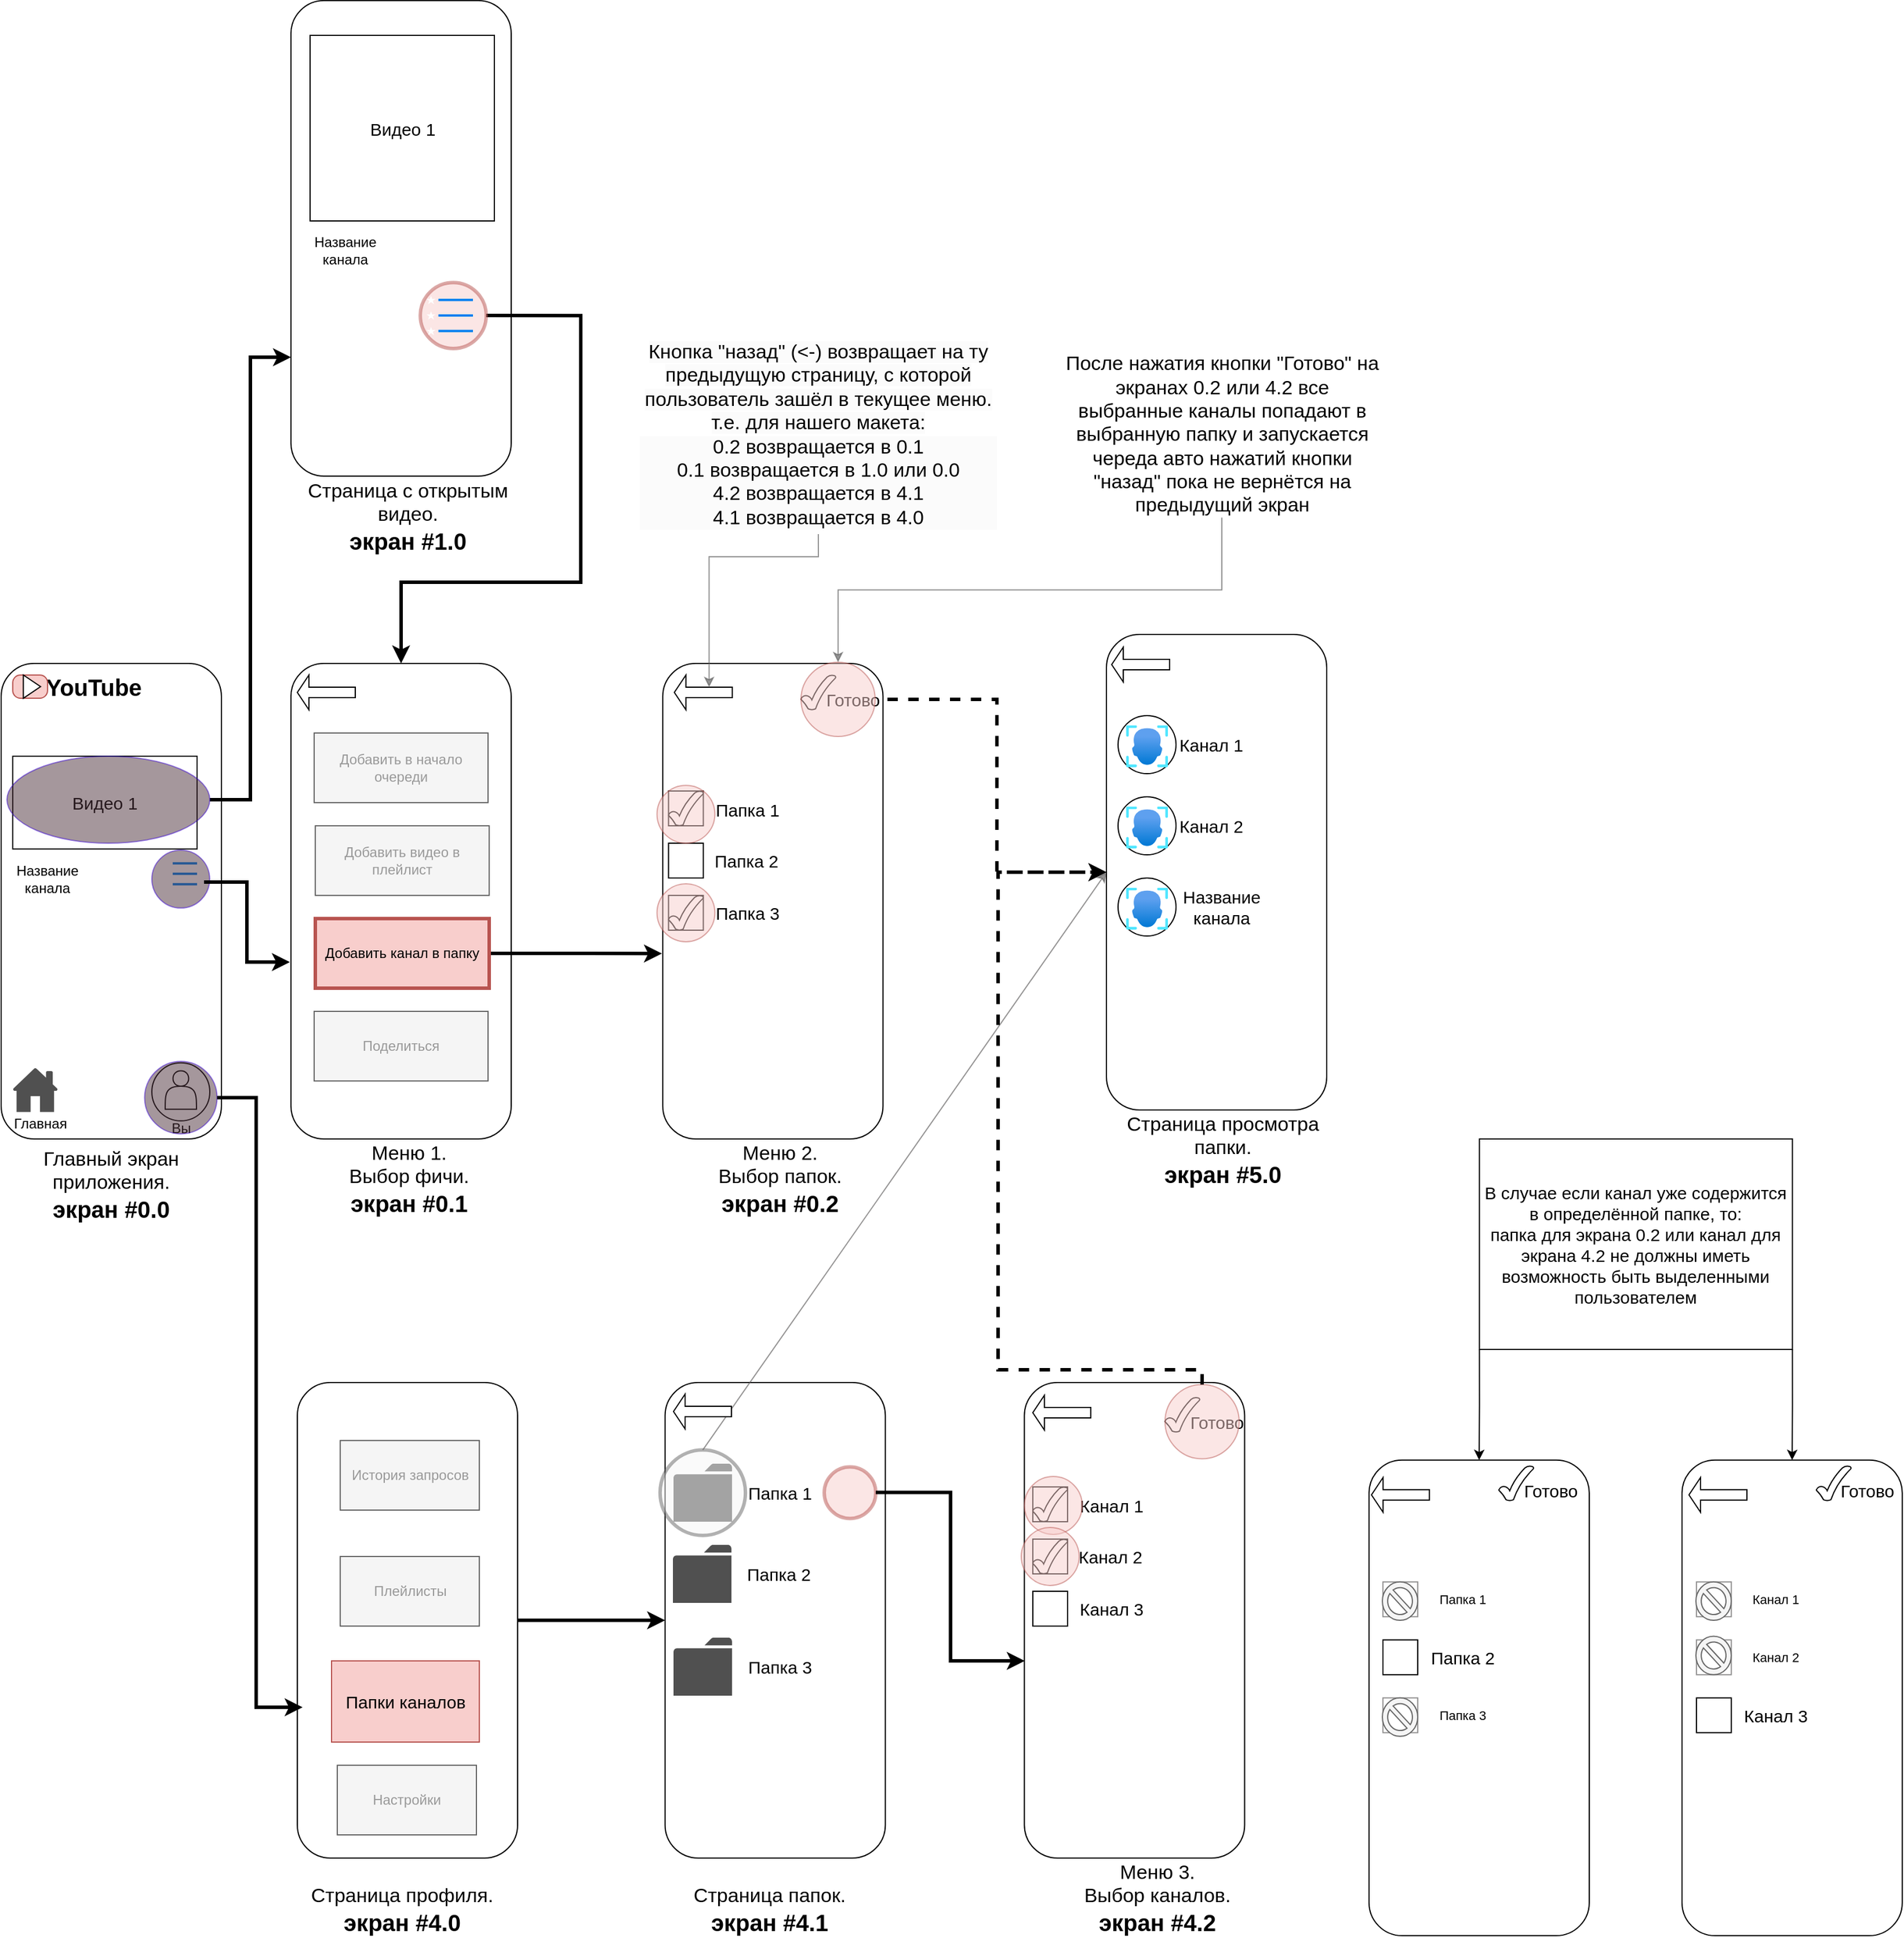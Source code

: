 <mxfile version="24.8.3">
  <diagram name="Страница — 1" id="tyL-LJRgACF1P0J_mqjf">
    <mxGraphModel dx="2183" dy="2355" grid="1" gridSize="10" guides="1" tooltips="1" connect="1" arrows="1" fold="1" page="1" pageScale="1" pageWidth="827" pageHeight="1169" math="0" shadow="0">
      <root>
        <mxCell id="0" />
        <mxCell id="1" parent="0" />
        <mxCell id="-C6muNnnNIedRkviX2KE-14" value="" style="rounded=1;whiteSpace=wrap;html=1;" parent="1" vertex="1">
          <mxGeometry y="430" width="190" height="410" as="geometry" />
        </mxCell>
        <mxCell id="-C6muNnnNIedRkviX2KE-15" value="" style="rounded=1;whiteSpace=wrap;html=1;" parent="1" vertex="1">
          <mxGeometry x="250" y="-141.5" width="190" height="410" as="geometry" />
        </mxCell>
        <mxCell id="-C6muNnnNIedRkviX2KE-48" style="edgeStyle=orthogonalEdgeStyle;rounded=0;orthogonalLoop=1;jettySize=auto;html=1;exitX=1;exitY=0.5;exitDx=0;exitDy=0;entryX=0;entryY=0.5;entryDx=0;entryDy=0;strokeWidth=3;strokeColor=#000000;" parent="1" source="-C6muNnnNIedRkviX2KE-18" target="-C6muNnnNIedRkviX2KE-46" edge="1">
          <mxGeometry relative="1" as="geometry" />
        </mxCell>
        <mxCell id="-C6muNnnNIedRkviX2KE-18" value="" style="rounded=1;whiteSpace=wrap;html=1;" parent="1" vertex="1">
          <mxGeometry x="255.5" y="1050" width="190" height="410" as="geometry" />
        </mxCell>
        <mxCell id="-C6muNnnNIedRkviX2KE-19" value="" style="rounded=1;whiteSpace=wrap;html=1;" parent="1" vertex="1">
          <mxGeometry x="250" y="430" width="190" height="410" as="geometry" />
        </mxCell>
        <mxCell id="-C6muNnnNIedRkviX2KE-25" value="Главный экран приложения.&lt;br&gt;&lt;font style=&quot;font-size: 20px;&quot;&gt;&lt;b&gt;экран #0.0&lt;/b&gt;&lt;/font&gt;" style="text;html=1;align=center;verticalAlign=middle;whiteSpace=wrap;rounded=0;fontSize=17;" parent="1" vertex="1">
          <mxGeometry x="15" y="840" width="160" height="80" as="geometry" />
        </mxCell>
        <mxCell id="-C6muNnnNIedRkviX2KE-27" value="Меню 1.&lt;br&gt;Выбор фичи.&lt;br&gt;&lt;font style=&quot;font-size: 20px;&quot;&gt;&lt;b&gt;экран #0.1&lt;/b&gt;&lt;/font&gt;" style="text;html=1;align=center;verticalAlign=middle;whiteSpace=wrap;rounded=0;fontFamily=Helvetica;fontSize=17;fontColor=default;" parent="1" vertex="1">
          <mxGeometry x="292.5" y="840" width="117.5" height="70" as="geometry" />
        </mxCell>
        <mxCell id="-C6muNnnNIedRkviX2KE-28" value="Страница с открытым видео.&lt;br&gt;&lt;font style=&quot;font-size: 20px;&quot;&gt;&lt;b&gt;экран #1.0&lt;/b&gt;&lt;/font&gt;" style="text;html=1;align=center;verticalAlign=middle;whiteSpace=wrap;rounded=0;fontFamily=Helvetica;fontSize=17;fontColor=default;" parent="1" vertex="1">
          <mxGeometry x="254.5" y="268.5" width="192" height="70" as="geometry" />
        </mxCell>
        <mxCell id="-C6muNnnNIedRkviX2KE-31" value="Страница профиля.&lt;br&gt;&lt;font style=&quot;font-size: 20px;&quot;&gt;&lt;b&gt;экран #4.0&lt;/b&gt;&lt;/font&gt;" style="text;html=1;align=center;verticalAlign=middle;whiteSpace=wrap;rounded=0;fontFamily=Helvetica;fontSize=17;fontColor=default;" parent="1" vertex="1">
          <mxGeometry x="250" y="1470" width="192" height="70" as="geometry" />
        </mxCell>
        <mxCell id="wee1dHJc4e0RbnXhPv3R-13" style="edgeStyle=orthogonalEdgeStyle;rounded=0;orthogonalLoop=1;jettySize=auto;html=1;exitX=1;exitY=0.5;exitDx=0;exitDy=0;dashed=1;strokeColor=default;strokeWidth=3;align=center;verticalAlign=middle;spacing=6;fontFamily=Helvetica;fontSize=14;fontColor=default;labelBackgroundColor=#ffffff;startArrow=none;startFill=0;startSize=6;endArrow=classic;endFill=1;endSize=6;entryX=0;entryY=0.5;entryDx=0;entryDy=0;" edge="1" parent="1" source="wee1dHJc4e0RbnXhPv3R-10" target="-C6muNnnNIedRkviX2KE-52">
          <mxGeometry relative="1" as="geometry">
            <mxPoint x="940" y="480" as="targetPoint" />
          </mxGeometry>
        </mxCell>
        <mxCell id="-C6muNnnNIedRkviX2KE-32" value="" style="rounded=1;whiteSpace=wrap;html=1;" parent="1" vertex="1">
          <mxGeometry x="570.73" y="430" width="190" height="410" as="geometry" />
        </mxCell>
        <mxCell id="-C6muNnnNIedRkviX2KE-33" value="Меню 2.&lt;br&gt;Выбор папок.&lt;br&gt;&lt;font style=&quot;font-size: 20px;&quot;&gt;&lt;b&gt;экран #0.2&lt;/b&gt;&lt;/font&gt;" style="text;html=1;align=center;verticalAlign=middle;whiteSpace=wrap;rounded=0;fontFamily=Helvetica;fontSize=17;fontColor=default;" parent="1" vertex="1">
          <mxGeometry x="613.23" y="840" width="117.5" height="70" as="geometry" />
        </mxCell>
        <mxCell id="-C6muNnnNIedRkviX2KE-46" value="" style="rounded=1;whiteSpace=wrap;html=1;" parent="1" vertex="1">
          <mxGeometry x="572.75" y="1050" width="190" height="410" as="geometry" />
        </mxCell>
        <mxCell id="-C6muNnnNIedRkviX2KE-47" value="Страница папок.&lt;br&gt;&lt;font style=&quot;font-size: 20px;&quot;&gt;&lt;b&gt;экран #4.1&lt;/b&gt;&lt;/font&gt;" style="text;html=1;align=center;verticalAlign=middle;whiteSpace=wrap;rounded=0;fontFamily=Helvetica;fontSize=17;fontColor=default;" parent="1" vertex="1">
          <mxGeometry x="567.25" y="1470" width="192" height="70" as="geometry" />
        </mxCell>
        <mxCell id="-C6muNnnNIedRkviX2KE-50" value="" style="rounded=1;whiteSpace=wrap;html=1;" parent="1" vertex="1">
          <mxGeometry x="882.7" y="1050" width="190" height="410" as="geometry" />
        </mxCell>
        <mxCell id="-C6muNnnNIedRkviX2KE-51" value="Меню 3.&lt;br&gt;Выбор каналов.&lt;br&gt;&lt;font style=&quot;font-size: 20px;&quot;&gt;&lt;b&gt;экран #4.2&lt;/b&gt;&lt;/font&gt;" style="text;html=1;align=center;verticalAlign=middle;whiteSpace=wrap;rounded=0;fontFamily=Helvetica;fontSize=17;fontColor=default;" parent="1" vertex="1">
          <mxGeometry x="925.2" y="1460" width="144.75" height="70" as="geometry" />
        </mxCell>
        <mxCell id="-C6muNnnNIedRkviX2KE-52" value="" style="rounded=1;whiteSpace=wrap;html=1;" parent="1" vertex="1">
          <mxGeometry x="953.5" y="405" width="190" height="410" as="geometry" />
        </mxCell>
        <mxCell id="-C6muNnnNIedRkviX2KE-53" value="Страница просмотра папки.&lt;br&gt;&lt;font style=&quot;font-size: 20px;&quot;&gt;&lt;b&gt;экран #5.0&lt;/b&gt;&lt;/font&gt;" style="text;html=1;align=center;verticalAlign=middle;whiteSpace=wrap;rounded=0;fontFamily=Helvetica;fontSize=17;fontColor=default;" parent="1" vertex="1">
          <mxGeometry x="958" y="815" width="192" height="70" as="geometry" />
        </mxCell>
        <mxCell id="-C6muNnnNIedRkviX2KE-63" value="" style="endArrow=classic;html=1;rounded=0;exitX=0.5;exitY=0;exitDx=0;exitDy=0;entryX=0;entryY=0.5;entryDx=0;entryDy=0;strokeColor=#676565;opacity=70;align=center;verticalAlign=middle;fontFamily=Helvetica;fontSize=11;fontColor=default;labelBackgroundColor=default;" parent="1" source="9P0sogdfffshUX55kIWg-8" target="-C6muNnnNIedRkviX2KE-52" edge="1">
          <mxGeometry width="50" height="50" relative="1" as="geometry">
            <mxPoint x="830" y="960" as="sourcePoint" />
            <mxPoint x="880" y="910" as="targetPoint" />
          </mxGeometry>
        </mxCell>
        <mxCell id="wee1dHJc4e0RbnXhPv3R-21" style="edgeStyle=orthogonalEdgeStyle;rounded=0;orthogonalLoop=1;jettySize=auto;html=1;exitX=0;exitY=1;exitDx=0;exitDy=0;entryX=0.5;entryY=0;entryDx=0;entryDy=0;" edge="1" parent="1" source="-C6muNnnNIedRkviX2KE-66" target="-C6muNnnNIedRkviX2KE-67">
          <mxGeometry relative="1" as="geometry" />
        </mxCell>
        <mxCell id="wee1dHJc4e0RbnXhPv3R-22" style="edgeStyle=orthogonalEdgeStyle;rounded=0;orthogonalLoop=1;jettySize=auto;html=1;exitX=1;exitY=1;exitDx=0;exitDy=0;entryX=0.5;entryY=0;entryDx=0;entryDy=0;" edge="1" parent="1" source="-C6muNnnNIedRkviX2KE-66" target="-C6muNnnNIedRkviX2KE-69">
          <mxGeometry relative="1" as="geometry" />
        </mxCell>
        <mxCell id="-C6muNnnNIedRkviX2KE-66" value="&lt;font style=&quot;font-size: 15px;&quot;&gt;В случае если канал уже содержится в определённой папке, то:&lt;br&gt;папка для экрана 0.2 или канал для экрана 4.2 не должны иметь возможность быть выделенными пользователем&lt;/font&gt;" style="rounded=0;whiteSpace=wrap;html=1;" parent="1" vertex="1">
          <mxGeometry x="1275.25" y="840" width="270" height="181.5" as="geometry" />
        </mxCell>
        <mxCell id="-C6muNnnNIedRkviX2KE-67" value="" style="rounded=1;whiteSpace=wrap;html=1;" parent="1" vertex="1">
          <mxGeometry x="1180" y="1116.9" width="190" height="410" as="geometry" />
        </mxCell>
        <mxCell id="-C6muNnnNIedRkviX2KE-69" value="" style="rounded=1;whiteSpace=wrap;html=1;" parent="1" vertex="1">
          <mxGeometry x="1450" y="1116.9" width="190" height="410" as="geometry" />
        </mxCell>
        <mxCell id="_7QspawQS4Bvhs6pEfHS-41" value="" style="group" parent="1" vertex="1" connectable="0">
          <mxGeometry x="10" y="440" width="110" height="20" as="geometry" />
        </mxCell>
        <mxCell id="_7QspawQS4Bvhs6pEfHS-35" value="&lt;font size=&quot;1&quot; style=&quot;&quot;&gt;&lt;b style=&quot;font-size: 20px;&quot;&gt;YouTube&lt;/b&gt;&lt;/font&gt;" style="text;html=1;align=center;verticalAlign=middle;whiteSpace=wrap;rounded=0;" parent="_7QspawQS4Bvhs6pEfHS-41" vertex="1">
          <mxGeometry x="30" width="80" height="20" as="geometry" />
        </mxCell>
        <mxCell id="_7QspawQS4Bvhs6pEfHS-36" value="" style="group" parent="_7QspawQS4Bvhs6pEfHS-41" vertex="1" connectable="0">
          <mxGeometry width="30" height="20" as="geometry" />
        </mxCell>
        <mxCell id="_7QspawQS4Bvhs6pEfHS-37" value="" style="rounded=1;whiteSpace=wrap;html=1;arcSize=33;fillColor=#f8cecc;strokeColor=#b85450;" parent="_7QspawQS4Bvhs6pEfHS-36" vertex="1">
          <mxGeometry width="30" height="20" as="geometry" />
        </mxCell>
        <mxCell id="_7QspawQS4Bvhs6pEfHS-38" value="" style="triangle;whiteSpace=wrap;html=1;" parent="_7QspawQS4Bvhs6pEfHS-36" vertex="1">
          <mxGeometry x="9.15" width="14.85" height="20" as="geometry" />
        </mxCell>
        <mxCell id="_7QspawQS4Bvhs6pEfHS-45" value="" style="group" parent="1" vertex="1" connectable="0">
          <mxGeometry x="10" y="778.81" width="42.5" height="58" as="geometry" />
        </mxCell>
        <mxCell id="_7QspawQS4Bvhs6pEfHS-43" value="" style="sketch=0;pointerEvents=1;shadow=0;dashed=0;html=1;strokeColor=none;fillColor=#505050;labelPosition=center;verticalLabelPosition=bottom;verticalAlign=top;outlineConnect=0;align=center;shape=mxgraph.office.concepts.home;" parent="_7QspawQS4Bvhs6pEfHS-45" vertex="1">
          <mxGeometry width="39" height="38" as="geometry" />
        </mxCell>
        <mxCell id="_7QspawQS4Bvhs6pEfHS-44" value="Главная" style="text;html=1;align=center;verticalAlign=middle;whiteSpace=wrap;rounded=0;" parent="_7QspawQS4Bvhs6pEfHS-45" vertex="1">
          <mxGeometry x="9" y="38" width="30" height="20" as="geometry" />
        </mxCell>
        <mxCell id="_7QspawQS4Bvhs6pEfHS-66" value="" style="group" parent="1" vertex="1" connectable="0">
          <mxGeometry x="130" y="774.39" width="60" height="61.22" as="geometry" />
        </mxCell>
        <mxCell id="_7QspawQS4Bvhs6pEfHS-63" value="" style="ellipse;whiteSpace=wrap;html=1;aspect=fixed;" parent="_7QspawQS4Bvhs6pEfHS-66" vertex="1">
          <mxGeometry width="50" height="50" as="geometry" />
        </mxCell>
        <mxCell id="_7QspawQS4Bvhs6pEfHS-64" value="" style="shape=actor;whiteSpace=wrap;html=1;" parent="_7QspawQS4Bvhs6pEfHS-66" vertex="1">
          <mxGeometry x="11.5" y="6.87" width="27" height="33.13" as="geometry" />
        </mxCell>
        <mxCell id="_7QspawQS4Bvhs6pEfHS-65" value="Вы" style="text;html=1;align=center;verticalAlign=middle;whiteSpace=wrap;rounded=0;" parent="_7QspawQS4Bvhs6pEfHS-66" vertex="1">
          <mxGeometry x="11.5" y="52.5" width="27" height="8.72" as="geometry" />
        </mxCell>
        <mxCell id="_7QspawQS4Bvhs6pEfHS-82" value="" style="ellipse;whiteSpace=wrap;html=1;aspect=fixed;fillColor=#4C303B;fontColor=#ffffff;strokeColor=#3700CC;opacity=50;" parent="_7QspawQS4Bvhs6pEfHS-66" vertex="1">
          <mxGeometry x="-6.25" y="-1.28" width="62.5" height="62.5" as="geometry" />
        </mxCell>
        <mxCell id="_7QspawQS4Bvhs6pEfHS-67" value="&lt;font style=&quot;font-size: 15px;&quot;&gt;Видео 1&lt;/font&gt;" style="rounded=0;whiteSpace=wrap;html=1;" parent="1" vertex="1">
          <mxGeometry x="10" y="510" width="159" height="80" as="geometry" />
        </mxCell>
        <mxCell id="_7QspawQS4Bvhs6pEfHS-68" value="" style="html=1;verticalLabelPosition=bottom;align=center;labelBackgroundColor=#ffffff;verticalAlign=top;strokeWidth=2;strokeColor=#0080F0;shadow=0;dashed=0;shape=mxgraph.ios7.icons.most_viewed;pointerEvents=1" parent="1" vertex="1">
          <mxGeometry x="140.8" y="600" width="28.2" height="22.8" as="geometry" />
        </mxCell>
        <mxCell id="_7QspawQS4Bvhs6pEfHS-69" value="" style="ellipse;whiteSpace=wrap;html=1;aspect=fixed;fillColor=#4C303B;fontColor=#ffffff;strokeColor=#3700CC;opacity=50;" parent="1" vertex="1">
          <mxGeometry x="130" y="591" width="49.9" height="49.9" as="geometry" />
        </mxCell>
        <mxCell id="wee1dHJc4e0RbnXhPv3R-4" style="edgeStyle=orthogonalEdgeStyle;rounded=0;orthogonalLoop=1;jettySize=auto;html=1;exitX=1;exitY=0.5;exitDx=0;exitDy=0;entryX=0;entryY=0.75;entryDx=0;entryDy=0;strokeColor=#000000;strokeWidth=3;align=center;verticalAlign=middle;fontFamily=Helvetica;fontSize=11;fontColor=default;labelBackgroundColor=default;endArrow=classic;" edge="1" parent="1" source="_7QspawQS4Bvhs6pEfHS-93" target="-C6muNnnNIedRkviX2KE-15">
          <mxGeometry relative="1" as="geometry" />
        </mxCell>
        <mxCell id="_7QspawQS4Bvhs6pEfHS-93" value="" style="ellipse;whiteSpace=wrap;html=1;opacity=50;strokeColor=#3700CC;align=center;verticalAlign=middle;fontFamily=Helvetica;fontSize=12;fontColor=#ffffff;fillColor=#4C303B;" parent="1" vertex="1">
          <mxGeometry x="5" y="510" width="175" height="75" as="geometry" />
        </mxCell>
        <mxCell id="_7QspawQS4Bvhs6pEfHS-98" value="" style="shape=singleArrow;direction=west;whiteSpace=wrap;html=1;" parent="1" vertex="1">
          <mxGeometry x="255.5" y="440" width="50" height="30" as="geometry" />
        </mxCell>
        <mxCell id="_7QspawQS4Bvhs6pEfHS-99" value="" style="shape=singleArrow;direction=west;whiteSpace=wrap;html=1;" parent="1" vertex="1">
          <mxGeometry x="580.73" y="440" width="50" height="30" as="geometry" />
        </mxCell>
        <mxCell id="_7QspawQS4Bvhs6pEfHS-100" value="" style="shape=singleArrow;direction=west;whiteSpace=wrap;html=1;" parent="1" vertex="1">
          <mxGeometry x="889.95" y="1061" width="50" height="30" as="geometry" />
        </mxCell>
        <mxCell id="_7QspawQS4Bvhs6pEfHS-101" value="" style="shape=singleArrow;direction=west;whiteSpace=wrap;html=1;" parent="1" vertex="1">
          <mxGeometry x="580" y="1060" width="50" height="30" as="geometry" />
        </mxCell>
        <mxCell id="_7QspawQS4Bvhs6pEfHS-102" value="Добавить в начало очереди" style="rounded=0;whiteSpace=wrap;html=1;fillColor=#f5f5f5;fontColor=#999999;strokeColor=#666666;" parent="1" vertex="1">
          <mxGeometry x="270" y="490" width="150" height="60" as="geometry" />
        </mxCell>
        <mxCell id="_7QspawQS4Bvhs6pEfHS-103" value="Добавить видео в плейлист" style="rounded=0;whiteSpace=wrap;html=1;fillColor=#f5f5f5;fontColor=#999999;strokeColor=#666666;align=center;verticalAlign=middle;fontFamily=Helvetica;fontSize=12;" parent="1" vertex="1">
          <mxGeometry x="271" y="570" width="150" height="60" as="geometry" />
        </mxCell>
        <mxCell id="wee1dHJc4e0RbnXhPv3R-5" style="edgeStyle=orthogonalEdgeStyle;rounded=0;orthogonalLoop=1;jettySize=auto;html=1;exitX=1;exitY=0.5;exitDx=0;exitDy=0;strokeColor=#000000;strokeWidth=3;align=center;verticalAlign=middle;fontFamily=Helvetica;fontSize=11;fontColor=default;labelBackgroundColor=default;endArrow=classic;" edge="1" parent="1" source="_7QspawQS4Bvhs6pEfHS-104">
          <mxGeometry relative="1" as="geometry">
            <mxPoint x="570" y="680.182" as="targetPoint" />
          </mxGeometry>
        </mxCell>
        <mxCell id="_7QspawQS4Bvhs6pEfHS-104" value="Добавить канал в папку" style="rounded=0;whiteSpace=wrap;html=1;strokeWidth=3;fillColor=#f8cecc;strokeColor=#b85450;" parent="1" vertex="1">
          <mxGeometry x="271" y="650" width="150" height="60" as="geometry" />
        </mxCell>
        <mxCell id="_7QspawQS4Bvhs6pEfHS-105" value="Поделиться" style="rounded=0;whiteSpace=wrap;html=1;fillColor=#f5f5f5;fontColor=#999999;strokeColor=#666666;align=center;verticalAlign=middle;fontFamily=Helvetica;fontSize=12;" parent="1" vertex="1">
          <mxGeometry x="270" y="730" width="150" height="60" as="geometry" />
        </mxCell>
        <mxCell id="_7QspawQS4Bvhs6pEfHS-110" value="" style="group" parent="1" vertex="1" connectable="0">
          <mxGeometry x="1004" y="1062.75" width="74.5" height="60" as="geometry" />
        </mxCell>
        <mxCell id="_7QspawQS4Bvhs6pEfHS-111" value="&lt;font style=&quot;font-size: 15px;&quot;&gt;Готово&lt;/font&gt;" style="text;html=1;align=center;verticalAlign=middle;whiteSpace=wrap;rounded=0;" parent="_7QspawQS4Bvhs6pEfHS-110" vertex="1">
          <mxGeometry x="14.5" y="6" width="60" height="30" as="geometry" />
        </mxCell>
        <mxCell id="_7QspawQS4Bvhs6pEfHS-112" value="" style="verticalLabelPosition=bottom;verticalAlign=top;html=1;shape=mxgraph.basic.tick" parent="_7QspawQS4Bvhs6pEfHS-110" vertex="1">
          <mxGeometry width="30" height="30" as="geometry" />
        </mxCell>
        <mxCell id="wee1dHJc4e0RbnXhPv3R-8" value="" style="ellipse;whiteSpace=wrap;html=1;aspect=fixed;fillColor=#f8cecc;strokeColor=#b85450;opacity=50;" vertex="1" parent="_7QspawQS4Bvhs6pEfHS-110">
          <mxGeometry y="-10.97" width="63.95" height="63.95" as="geometry" />
        </mxCell>
        <mxCell id="_7QspawQS4Bvhs6pEfHS-117" value="" style="whiteSpace=wrap;html=1;aspect=fixed;" parent="1" vertex="1">
          <mxGeometry x="575.73" y="540" width="30" height="30" as="geometry" />
        </mxCell>
        <mxCell id="_7QspawQS4Bvhs6pEfHS-115" value="" style="verticalLabelPosition=bottom;verticalAlign=top;html=1;shape=mxgraph.basic.tick" parent="1" vertex="1">
          <mxGeometry x="575.73" y="540" width="30" height="30" as="geometry" />
        </mxCell>
        <mxCell id="_7QspawQS4Bvhs6pEfHS-118" value="" style="whiteSpace=wrap;html=1;aspect=fixed;" parent="1" vertex="1">
          <mxGeometry x="575.73" y="630" width="30" height="30" as="geometry" />
        </mxCell>
        <mxCell id="_7QspawQS4Bvhs6pEfHS-119" value="" style="verticalLabelPosition=bottom;verticalAlign=top;html=1;shape=mxgraph.basic.tick" parent="1" vertex="1">
          <mxGeometry x="575.73" y="630" width="30" height="30" as="geometry" />
        </mxCell>
        <mxCell id="_7QspawQS4Bvhs6pEfHS-120" value="" style="whiteSpace=wrap;html=1;aspect=fixed;" parent="1" vertex="1">
          <mxGeometry x="575.73" y="585" width="30" height="30" as="geometry" />
        </mxCell>
        <mxCell id="_7QspawQS4Bvhs6pEfHS-121" value="Папка 1" style="text;html=1;align=center;verticalAlign=middle;whiteSpace=wrap;rounded=0;fontSize=15;" parent="1" vertex="1">
          <mxGeometry x="614.23" y="541" width="60" height="30" as="geometry" />
        </mxCell>
        <mxCell id="_7QspawQS4Bvhs6pEfHS-122" value="Папка 2" style="text;html=1;align=center;verticalAlign=middle;whiteSpace=wrap;rounded=0;fontSize=15;" parent="1" vertex="1">
          <mxGeometry x="613.23" y="585" width="60" height="30" as="geometry" />
        </mxCell>
        <mxCell id="_7QspawQS4Bvhs6pEfHS-123" value="Папка 3" style="text;html=1;align=center;verticalAlign=middle;whiteSpace=wrap;rounded=0;fontSize=15;" parent="1" vertex="1">
          <mxGeometry x="614.23" y="630" width="60" height="30" as="geometry" />
        </mxCell>
        <mxCell id="_7QspawQS4Bvhs6pEfHS-124" value="" style="ellipse;whiteSpace=wrap;html=1;aspect=fixed;fillColor=#f8cecc;strokeColor=#b85450;opacity=50;" parent="1" vertex="1">
          <mxGeometry x="565.78" y="620.05" width="49.9" height="49.9" as="geometry" />
        </mxCell>
        <mxCell id="_7QspawQS4Bvhs6pEfHS-125" value="" style="ellipse;whiteSpace=wrap;html=1;aspect=fixed;fillColor=#f8cecc;strokeColor=#b85450;opacity=50;" parent="1" vertex="1">
          <mxGeometry x="565.78" y="535.1" width="49.9" height="49.9" as="geometry" />
        </mxCell>
        <mxCell id="_7QspawQS4Bvhs6pEfHS-127" value="&lt;font style=&quot;font-size: 15px;&quot;&gt;Видео 1&lt;/font&gt;" style="rounded=0;whiteSpace=wrap;html=1;" parent="1" vertex="1">
          <mxGeometry x="266.5" y="-111.5" width="159" height="160" as="geometry" />
        </mxCell>
        <mxCell id="_7QspawQS4Bvhs6pEfHS-128" value="Название канала" style="text;html=1;align=center;verticalAlign=middle;whiteSpace=wrap;rounded=0;" parent="1" vertex="1">
          <mxGeometry x="266.5" y="58.5" width="60" height="30" as="geometry" />
        </mxCell>
        <mxCell id="_7QspawQS4Bvhs6pEfHS-129" value="Название канала" style="text;html=1;align=center;verticalAlign=middle;whiteSpace=wrap;rounded=0;" parent="1" vertex="1">
          <mxGeometry x="10" y="601" width="60" height="30" as="geometry" />
        </mxCell>
        <mxCell id="wee1dHJc4e0RbnXhPv3R-6" style="edgeStyle=orthogonalEdgeStyle;rounded=0;orthogonalLoop=1;jettySize=auto;html=1;exitX=1;exitY=0.5;exitDx=0;exitDy=0;entryX=0.5;entryY=0;entryDx=0;entryDy=0;strokeColor=#000000;strokeWidth=3;align=center;verticalAlign=middle;fontFamily=Helvetica;fontSize=11;fontColor=default;labelBackgroundColor=default;endArrow=classic;" edge="1" parent="1" source="_7QspawQS4Bvhs6pEfHS-133" target="-C6muNnnNIedRkviX2KE-19">
          <mxGeometry relative="1" as="geometry">
            <Array as="points">
              <mxPoint x="500" y="130" />
              <mxPoint x="500" y="360" />
              <mxPoint x="345" y="360" />
            </Array>
          </mxGeometry>
        </mxCell>
        <mxCell id="_7QspawQS4Bvhs6pEfHS-133" value="" style="ellipse;whiteSpace=wrap;html=1;aspect=fixed;fillColor=#f8cecc;strokeColor=#b85450;opacity=50;rounded=0;strokeWidth=3;align=center;verticalAlign=middle;fontFamily=Helvetica;fontSize=12;fontColor=default;" parent="1" vertex="1">
          <mxGeometry x="361.55" y="101.6" width="56.9" height="56.9" as="geometry" />
        </mxCell>
        <mxCell id="_7QspawQS4Bvhs6pEfHS-132" value="" style="html=1;verticalLabelPosition=bottom;align=center;labelBackgroundColor=#ffffff;verticalAlign=top;strokeWidth=2;strokeColor=#0080F0;shadow=0;dashed=0;shape=mxgraph.ios7.icons.most_viewed;pointerEvents=1" parent="1" vertex="1">
          <mxGeometry x="367" y="113.1" width="40" height="33.9" as="geometry" />
        </mxCell>
        <mxCell id="_7QspawQS4Bvhs6pEfHS-142" value="" style="whiteSpace=wrap;html=1;aspect=fixed;" parent="1" vertex="1">
          <mxGeometry x="889.95" y="1140" width="30" height="30" as="geometry" />
        </mxCell>
        <mxCell id="_7QspawQS4Bvhs6pEfHS-143" value="" style="verticalLabelPosition=bottom;verticalAlign=top;html=1;shape=mxgraph.basic.tick" parent="1" vertex="1">
          <mxGeometry x="889.95" y="1140" width="30" height="30" as="geometry" />
        </mxCell>
        <mxCell id="_7QspawQS4Bvhs6pEfHS-144" value="" style="whiteSpace=wrap;html=1;aspect=fixed;" parent="1" vertex="1">
          <mxGeometry x="889.95" y="1230" width="30" height="30" as="geometry" />
        </mxCell>
        <mxCell id="_7QspawQS4Bvhs6pEfHS-146" value="" style="whiteSpace=wrap;html=1;aspect=fixed;" parent="1" vertex="1">
          <mxGeometry x="889.95" y="1185" width="30" height="30" as="geometry" />
        </mxCell>
        <mxCell id="_7QspawQS4Bvhs6pEfHS-147" value="Канал 1" style="text;html=1;align=center;verticalAlign=middle;whiteSpace=wrap;rounded=0;fontSize=15;" parent="1" vertex="1">
          <mxGeometry x="928.45" y="1141" width="60" height="30" as="geometry" />
        </mxCell>
        <mxCell id="_7QspawQS4Bvhs6pEfHS-148" value="Канал 2" style="text;html=1;align=center;verticalAlign=middle;whiteSpace=wrap;rounded=0;fontSize=15;" parent="1" vertex="1">
          <mxGeometry x="927.45" y="1185" width="60" height="30" as="geometry" />
        </mxCell>
        <mxCell id="_7QspawQS4Bvhs6pEfHS-149" value="Канал 3" style="text;html=1;align=center;verticalAlign=middle;whiteSpace=wrap;rounded=0;fontSize=15;" parent="1" vertex="1">
          <mxGeometry x="928.45" y="1230" width="60" height="30" as="geometry" />
        </mxCell>
        <mxCell id="_7QspawQS4Bvhs6pEfHS-150" value="" style="ellipse;whiteSpace=wrap;html=1;aspect=fixed;fillColor=#f8cecc;strokeColor=#b85450;opacity=50;" parent="1" vertex="1">
          <mxGeometry x="882.7" y="1131.05" width="49.9" height="49.9" as="geometry" />
        </mxCell>
        <mxCell id="_7QspawQS4Bvhs6pEfHS-145" value="" style="verticalLabelPosition=bottom;verticalAlign=top;html=1;shape=mxgraph.basic.tick" parent="1" vertex="1">
          <mxGeometry x="889.95" y="1185" width="30" height="30" as="geometry" />
        </mxCell>
        <mxCell id="_7QspawQS4Bvhs6pEfHS-151" value="" style="ellipse;whiteSpace=wrap;html=1;aspect=fixed;fillColor=#f8cecc;strokeColor=#b85450;opacity=50;" parent="1" vertex="1">
          <mxGeometry x="880" y="1175.05" width="49.9" height="49.9" as="geometry" />
        </mxCell>
        <mxCell id="_7QspawQS4Bvhs6pEfHS-202" value="История запросов" style="rounded=0;whiteSpace=wrap;html=1;fontSize=12;fillColor=#f5f5f5;fontColor=#999999;strokeColor=#666666;align=center;verticalAlign=middle;fontFamily=Helvetica;" parent="1" vertex="1">
          <mxGeometry x="292.5" y="1100" width="120" height="60" as="geometry" />
        </mxCell>
        <mxCell id="_7QspawQS4Bvhs6pEfHS-203" value="Плейлисты" style="rounded=0;whiteSpace=wrap;html=1;fontSize=12;fillColor=#f5f5f5;fontColor=#999999;strokeColor=#666666;align=center;verticalAlign=middle;fontFamily=Helvetica;" parent="1" vertex="1">
          <mxGeometry x="292.5" y="1200" width="120" height="60" as="geometry" />
        </mxCell>
        <mxCell id="_7QspawQS4Bvhs6pEfHS-204" value="Папки каналов" style="rounded=0;whiteSpace=wrap;html=1;fontSize=15;fillColor=#f8cecc;strokeColor=#b85450;" parent="1" vertex="1">
          <mxGeometry x="285" y="1290" width="127.5" height="70" as="geometry" />
        </mxCell>
        <mxCell id="_7QspawQS4Bvhs6pEfHS-205" value="Настройки" style="rounded=0;whiteSpace=wrap;html=1;fontSize=12;fillColor=#f5f5f5;fontColor=#999999;strokeColor=#666666;align=center;verticalAlign=middle;fontFamily=Helvetica;" parent="1" vertex="1">
          <mxGeometry x="290" y="1380" width="120" height="60" as="geometry" />
        </mxCell>
        <mxCell id="_7QspawQS4Bvhs6pEfHS-207" value="" style="sketch=0;pointerEvents=1;shadow=0;dashed=0;html=1;strokeColor=none;fillColor=#505050;labelPosition=center;verticalLabelPosition=bottom;verticalAlign=top;outlineConnect=0;align=center;shape=mxgraph.office.concepts.folder;" parent="1" vertex="1">
          <mxGeometry x="579.5" y="1190" width="50.5" height="50" as="geometry" />
        </mxCell>
        <mxCell id="_7QspawQS4Bvhs6pEfHS-208" value="" style="sketch=0;pointerEvents=1;shadow=0;dashed=0;html=1;strokeColor=none;fillColor=#505050;labelPosition=center;verticalLabelPosition=bottom;verticalAlign=top;outlineConnect=0;align=center;shape=mxgraph.office.concepts.folder;" parent="1" vertex="1">
          <mxGeometry x="580" y="1270" width="50.5" height="50" as="geometry" />
        </mxCell>
        <mxCell id="_7QspawQS4Bvhs6pEfHS-209" value="Папка 1" style="text;html=1;align=center;verticalAlign=middle;whiteSpace=wrap;rounded=0;fontSize=15;" parent="1" vertex="1">
          <mxGeometry x="641.75" y="1130" width="60" height="30" as="geometry" />
        </mxCell>
        <mxCell id="_7QspawQS4Bvhs6pEfHS-210" value="Папка 2" style="text;html=1;align=center;verticalAlign=middle;whiteSpace=wrap;rounded=0;fontSize=15;" parent="1" vertex="1">
          <mxGeometry x="641.25" y="1200" width="60" height="30" as="geometry" />
        </mxCell>
        <mxCell id="_7QspawQS4Bvhs6pEfHS-211" value="Папка 3" style="text;html=1;align=center;verticalAlign=middle;whiteSpace=wrap;rounded=0;fontSize=15;" parent="1" vertex="1">
          <mxGeometry x="641.75" y="1280" width="60" height="30" as="geometry" />
        </mxCell>
        <mxCell id="_7QspawQS4Bvhs6pEfHS-213" value="" style="shape=singleArrow;direction=west;whiteSpace=wrap;html=1;" parent="1" vertex="1">
          <mxGeometry x="958" y="416" width="50" height="30" as="geometry" />
        </mxCell>
        <mxCell id="_7QspawQS4Bvhs6pEfHS-214" value="Канал 2" style="text;html=1;align=center;verticalAlign=middle;whiteSpace=wrap;rounded=0;fontSize=15;" parent="1" vertex="1">
          <mxGeometry x="1013.5" y="555" width="60" height="30" as="geometry" />
        </mxCell>
        <mxCell id="_7QspawQS4Bvhs6pEfHS-215" value="" style="group" parent="1" vertex="1" connectable="0">
          <mxGeometry x="963.5" y="545" width="50" height="50" as="geometry" />
        </mxCell>
        <mxCell id="_7QspawQS4Bvhs6pEfHS-216" value="" style="ellipse;whiteSpace=wrap;html=1;aspect=fixed;" parent="_7QspawQS4Bvhs6pEfHS-215" vertex="1">
          <mxGeometry width="50" height="50" as="geometry" />
        </mxCell>
        <mxCell id="_7QspawQS4Bvhs6pEfHS-217" value="" style="image;aspect=fixed;html=1;points=[];align=center;fontSize=12;image=img/lib/azure2/ai_machine_learning/Face_APIs.svg;" parent="_7QspawQS4Bvhs6pEfHS-215" vertex="1">
          <mxGeometry x="6.942" y="8.315" width="36.129" height="36.129" as="geometry" />
        </mxCell>
        <mxCell id="_7QspawQS4Bvhs6pEfHS-218" value="Канал 1" style="text;html=1;align=center;verticalAlign=middle;whiteSpace=wrap;rounded=0;fontSize=15;" parent="1" vertex="1">
          <mxGeometry x="1013.5" y="485" width="60" height="30" as="geometry" />
        </mxCell>
        <mxCell id="_7QspawQS4Bvhs6pEfHS-219" value="" style="group" parent="1" vertex="1" connectable="0">
          <mxGeometry x="963.5" y="475" width="50" height="50" as="geometry" />
        </mxCell>
        <mxCell id="_7QspawQS4Bvhs6pEfHS-220" value="" style="ellipse;whiteSpace=wrap;html=1;aspect=fixed;" parent="_7QspawQS4Bvhs6pEfHS-219" vertex="1">
          <mxGeometry width="50" height="50" as="geometry" />
        </mxCell>
        <mxCell id="_7QspawQS4Bvhs6pEfHS-221" value="" style="image;aspect=fixed;html=1;points=[];align=center;fontSize=12;image=img/lib/azure2/ai_machine_learning/Face_APIs.svg;" parent="_7QspawQS4Bvhs6pEfHS-219" vertex="1">
          <mxGeometry x="6.942" y="8.315" width="36.129" height="36.129" as="geometry" />
        </mxCell>
        <mxCell id="_7QspawQS4Bvhs6pEfHS-222" value="" style="group" parent="1" vertex="1" connectable="0">
          <mxGeometry x="963.5" y="615" width="50" height="50" as="geometry" />
        </mxCell>
        <mxCell id="_7QspawQS4Bvhs6pEfHS-223" value="" style="ellipse;whiteSpace=wrap;html=1;aspect=fixed;" parent="_7QspawQS4Bvhs6pEfHS-222" vertex="1">
          <mxGeometry width="50" height="50" as="geometry" />
        </mxCell>
        <mxCell id="_7QspawQS4Bvhs6pEfHS-224" value="" style="image;aspect=fixed;html=1;points=[];align=center;fontSize=12;image=img/lib/azure2/ai_machine_learning/Face_APIs.svg;" parent="_7QspawQS4Bvhs6pEfHS-222" vertex="1">
          <mxGeometry x="6.942" y="8.315" width="36.129" height="36.129" as="geometry" />
        </mxCell>
        <mxCell id="_7QspawQS4Bvhs6pEfHS-225" value="Название канала" style="text;html=1;align=center;verticalAlign=middle;whiteSpace=wrap;rounded=0;fontSize=15;" parent="1" vertex="1">
          <mxGeometry x="1008" y="625" width="90" height="30" as="geometry" />
        </mxCell>
        <mxCell id="_7QspawQS4Bvhs6pEfHS-231" value="Папка 3" style="text;html=1;align=center;verticalAlign=middle;whiteSpace=wrap;rounded=0;fontSize=11;fontFamily=Helvetica;fontColor=default;labelBackgroundColor=default;" parent="1" vertex="1">
          <mxGeometry x="1230.5" y="1321.9" width="60" height="30" as="geometry" />
        </mxCell>
        <mxCell id="_7QspawQS4Bvhs6pEfHS-232" value="" style="whiteSpace=wrap;html=1;aspect=fixed;rounded=0;opacity=70;strokeColor=#676565;align=center;verticalAlign=middle;fontFamily=Helvetica;fontSize=11;fontColor=default;labelBackgroundColor=default;" parent="1" vertex="1">
          <mxGeometry x="1192" y="1321.9" width="30" height="30" as="geometry" />
        </mxCell>
        <mxCell id="_7QspawQS4Bvhs6pEfHS-234" value="Папка 2" style="text;html=1;align=center;verticalAlign=middle;whiteSpace=wrap;rounded=0;fontSize=15;" parent="1" vertex="1">
          <mxGeometry x="1230.5" y="1271.9" width="60" height="30" as="geometry" />
        </mxCell>
        <mxCell id="_7QspawQS4Bvhs6pEfHS-235" value="" style="whiteSpace=wrap;html=1;aspect=fixed;" parent="1" vertex="1">
          <mxGeometry x="1192" y="1271.9" width="30" height="30" as="geometry" />
        </mxCell>
        <mxCell id="_7QspawQS4Bvhs6pEfHS-236" value="Папка 1" style="text;html=1;align=center;verticalAlign=middle;whiteSpace=wrap;rounded=0;fontSize=11;fontFamily=Helvetica;fontColor=default;labelBackgroundColor=default;" parent="1" vertex="1">
          <mxGeometry x="1230.5" y="1221.9" width="60" height="30" as="geometry" />
        </mxCell>
        <mxCell id="_7QspawQS4Bvhs6pEfHS-237" value="" style="whiteSpace=wrap;html=1;aspect=fixed;rounded=0;opacity=70;strokeColor=#676565;align=center;verticalAlign=middle;fontFamily=Helvetica;fontSize=11;fontColor=default;labelBackgroundColor=default;" parent="1" vertex="1">
          <mxGeometry x="1192" y="1221.9" width="30" height="30" as="geometry" />
        </mxCell>
        <mxCell id="_7QspawQS4Bvhs6pEfHS-238" value="" style="shape=singleArrow;direction=west;whiteSpace=wrap;html=1;" parent="1" vertex="1">
          <mxGeometry x="1182.12" y="1131.9" width="50" height="30" as="geometry" />
        </mxCell>
        <mxCell id="_7QspawQS4Bvhs6pEfHS-239" value="" style="group" parent="1" vertex="1" connectable="0">
          <mxGeometry x="1292" y="1121.9" width="74.5" height="36" as="geometry" />
        </mxCell>
        <mxCell id="_7QspawQS4Bvhs6pEfHS-240" value="&lt;font style=&quot;font-size: 15px;&quot;&gt;Готово&lt;/font&gt;" style="text;html=1;align=center;verticalAlign=middle;whiteSpace=wrap;rounded=0;" parent="_7QspawQS4Bvhs6pEfHS-239" vertex="1">
          <mxGeometry x="14.5" y="6" width="60" height="30" as="geometry" />
        </mxCell>
        <mxCell id="_7QspawQS4Bvhs6pEfHS-241" value="" style="verticalLabelPosition=bottom;verticalAlign=top;html=1;shape=mxgraph.basic.tick" parent="_7QspawQS4Bvhs6pEfHS-239" vertex="1">
          <mxGeometry width="30" height="30" as="geometry" />
        </mxCell>
        <mxCell id="_7QspawQS4Bvhs6pEfHS-244" value="" style="whiteSpace=wrap;html=1;aspect=fixed;rounded=0;opacity=70;strokeColor=#676565;align=center;verticalAlign=middle;fontFamily=Helvetica;fontSize=11;fontColor=default;labelBackgroundColor=default;" parent="1" vertex="1">
          <mxGeometry x="1462.5" y="1271.9" width="30" height="30" as="geometry" />
        </mxCell>
        <mxCell id="_7QspawQS4Bvhs6pEfHS-245" value="Канал 2" style="text;html=1;align=center;verticalAlign=middle;whiteSpace=wrap;rounded=0;fontSize=11;fontFamily=Helvetica;fontColor=default;labelBackgroundColor=default;" parent="1" vertex="1">
          <mxGeometry x="1501" y="1271.9" width="60" height="30" as="geometry" />
        </mxCell>
        <mxCell id="_7QspawQS4Bvhs6pEfHS-248" value="" style="shape=singleArrow;direction=west;whiteSpace=wrap;html=1;" parent="1" vertex="1">
          <mxGeometry x="1456" y="1131.9" width="50" height="30" as="geometry" />
        </mxCell>
        <mxCell id="_7QspawQS4Bvhs6pEfHS-249" value="" style="group" parent="1" vertex="1" connectable="0">
          <mxGeometry x="1565.88" y="1121.9" width="74.5" height="36" as="geometry" />
        </mxCell>
        <mxCell id="_7QspawQS4Bvhs6pEfHS-250" value="&lt;font style=&quot;font-size: 15px;&quot;&gt;Готово&lt;/font&gt;" style="text;html=1;align=center;verticalAlign=middle;whiteSpace=wrap;rounded=0;" parent="_7QspawQS4Bvhs6pEfHS-249" vertex="1">
          <mxGeometry x="14.5" y="6" width="60" height="30" as="geometry" />
        </mxCell>
        <mxCell id="_7QspawQS4Bvhs6pEfHS-251" value="" style="verticalLabelPosition=bottom;verticalAlign=top;html=1;shape=mxgraph.basic.tick" parent="_7QspawQS4Bvhs6pEfHS-249" vertex="1">
          <mxGeometry width="30" height="30" as="geometry" />
        </mxCell>
        <mxCell id="_7QspawQS4Bvhs6pEfHS-252" value="" style="whiteSpace=wrap;html=1;aspect=fixed;rounded=0;opacity=70;strokeColor=#676565;align=center;verticalAlign=middle;fontFamily=Helvetica;fontSize=11;fontColor=default;labelBackgroundColor=default;" parent="1" vertex="1">
          <mxGeometry x="1462.5" y="1221.9" width="30" height="30" as="geometry" />
        </mxCell>
        <mxCell id="_7QspawQS4Bvhs6pEfHS-253" value="" style="whiteSpace=wrap;html=1;aspect=fixed;" parent="1" vertex="1">
          <mxGeometry x="1462.5" y="1321.9" width="30" height="30" as="geometry" />
        </mxCell>
        <mxCell id="_7QspawQS4Bvhs6pEfHS-254" value="Канал 3" style="text;html=1;align=center;verticalAlign=middle;whiteSpace=wrap;rounded=0;fontSize=15;" parent="1" vertex="1">
          <mxGeometry x="1501" y="1321.9" width="60" height="30" as="geometry" />
        </mxCell>
        <mxCell id="_7QspawQS4Bvhs6pEfHS-255" value="Канал 1" style="text;html=1;align=center;verticalAlign=middle;whiteSpace=wrap;rounded=0;fontSize=11;fontFamily=Helvetica;fontColor=default;labelBackgroundColor=default;" parent="1" vertex="1">
          <mxGeometry x="1501" y="1221.9" width="60" height="30" as="geometry" />
        </mxCell>
        <mxCell id="9P0sogdfffshUX55kIWg-1" value="" style="sketch=0;pointerEvents=1;shadow=0;dashed=0;html=1;strokeColor=none;fillColor=#505050;labelPosition=center;verticalLabelPosition=bottom;verticalAlign=top;outlineConnect=0;align=center;shape=mxgraph.office.concepts.folder;" parent="1" vertex="1">
          <mxGeometry x="580" y="1120" width="50.5" height="50" as="geometry" />
        </mxCell>
        <mxCell id="9P0sogdfffshUX55kIWg-3" value="" style="shape=image;html=1;verticalAlign=top;verticalLabelPosition=bottom;labelBackgroundColor=#ffffff;imageAspect=0;aspect=fixed;image=https://cdn4.iconfinder.com/data/icons/evil-icons-user-interface/64/plus-128.png" parent="1" vertex="1">
          <mxGeometry x="706.5" y="1191" width="48" height="48" as="geometry" />
        </mxCell>
        <mxCell id="9P0sogdfffshUX55kIWg-4" value="" style="shape=image;html=1;verticalAlign=top;verticalLabelPosition=bottom;labelBackgroundColor=#ffffff;imageAspect=0;aspect=fixed;image=https://cdn4.iconfinder.com/data/icons/evil-icons-user-interface/64/plus-128.png" parent="1" vertex="1">
          <mxGeometry x="706.5" y="1271" width="48" height="48" as="geometry" />
        </mxCell>
        <mxCell id="9P0sogdfffshUX55kIWg-7" value="" style="ellipse;whiteSpace=wrap;html=1;aspect=fixed;fillColor=#f8cecc;strokeColor=#b85450;opacity=50;rounded=0;strokeWidth=3;align=center;verticalAlign=middle;fontFamily=Helvetica;fontSize=12;fontColor=default;container=0;" parent="1" vertex="1">
          <mxGeometry x="710" y="1122.75" width="44.5" height="44.5" as="geometry" />
        </mxCell>
        <mxCell id="wee1dHJc4e0RbnXhPv3R-7" style="edgeStyle=orthogonalEdgeStyle;rounded=0;orthogonalLoop=1;jettySize=auto;html=1;exitX=1;exitY=0.5;exitDx=0;exitDy=0;strokeColor=#000000;strokeWidth=3;align=center;verticalAlign=middle;fontFamily=Helvetica;fontSize=11;fontColor=default;labelBackgroundColor=default;endArrow=classic;" edge="1" parent="1" source="9P0sogdfffshUX55kIWg-2">
          <mxGeometry relative="1" as="geometry">
            <mxPoint x="883" y="1290" as="targetPoint" />
            <Array as="points">
              <mxPoint x="819" y="1145" />
              <mxPoint x="819" y="1290" />
              <mxPoint x="883" y="1290" />
            </Array>
          </mxGeometry>
        </mxCell>
        <mxCell id="9P0sogdfffshUX55kIWg-2" value="" style="shape=image;html=1;verticalAlign=top;verticalLabelPosition=bottom;labelBackgroundColor=#ffffff;imageAspect=0;aspect=fixed;image=https://cdn4.iconfinder.com/data/icons/evil-icons-user-interface/64/plus-128.png" parent="1" vertex="1">
          <mxGeometry x="710.5" y="1122.75" width="44" height="44" as="geometry" />
        </mxCell>
        <mxCell id="9P0sogdfffshUX55kIWg-8" value="" style="ellipse;whiteSpace=wrap;html=1;aspect=fixed;opacity=50;rounded=0;strokeWidth=3;align=center;verticalAlign=middle;fontFamily=Helvetica;fontSize=12;container=0;fillColor=#f5f5f5;strokeColor=#666666;fontColor=#333333;" parent="1" vertex="1">
          <mxGeometry x="568.42" y="1108.17" width="73.66" height="73.66" as="geometry" />
        </mxCell>
        <mxCell id="wee1dHJc4e0RbnXhPv3R-2" style="edgeStyle=orthogonalEdgeStyle;rounded=0;orthogonalLoop=1;jettySize=auto;html=1;exitX=1;exitY=0.25;exitDx=0;exitDy=0;entryX=-0.005;entryY=0.628;entryDx=0;entryDy=0;entryPerimeter=0;strokeColor=#000000;strokeWidth=3;align=center;verticalAlign=middle;fontFamily=Helvetica;fontSize=11;fontColor=default;labelBackgroundColor=default;endArrow=classic;" edge="1" parent="1" target="-C6muNnnNIedRkviX2KE-19">
          <mxGeometry relative="1" as="geometry">
            <mxPoint x="175" y="618.5" as="sourcePoint" />
            <mxPoint x="230" y="687" as="targetPoint" />
            <Array as="points">
              <mxPoint x="212" y="619" />
              <mxPoint x="212" y="687" />
            </Array>
          </mxGeometry>
        </mxCell>
        <mxCell id="wee1dHJc4e0RbnXhPv3R-3" style="edgeStyle=orthogonalEdgeStyle;rounded=0;orthogonalLoop=1;jettySize=auto;html=1;exitX=1;exitY=0.5;exitDx=0;exitDy=0;entryX=0.024;entryY=0.683;entryDx=0;entryDy=0;entryPerimeter=0;strokeColor=#000000;strokeWidth=3;align=center;verticalAlign=middle;fontFamily=Helvetica;fontSize=11;fontColor=default;labelBackgroundColor=default;endArrow=classic;" edge="1" parent="1" source="_7QspawQS4Bvhs6pEfHS-82" target="-C6muNnnNIedRkviX2KE-18">
          <mxGeometry relative="1" as="geometry">
            <Array as="points">
              <mxPoint x="220" y="804" />
              <mxPoint x="220" y="1330" />
            </Array>
          </mxGeometry>
        </mxCell>
        <mxCell id="wee1dHJc4e0RbnXhPv3R-9" value="" style="group" vertex="1" connectable="0" parent="1">
          <mxGeometry x="690" y="440" width="74.5" height="60" as="geometry" />
        </mxCell>
        <mxCell id="wee1dHJc4e0RbnXhPv3R-10" value="&lt;font style=&quot;font-size: 15px;&quot;&gt;Готово&lt;/font&gt;" style="text;html=1;align=center;verticalAlign=middle;whiteSpace=wrap;rounded=0;" vertex="1" parent="wee1dHJc4e0RbnXhPv3R-9">
          <mxGeometry x="14.5" y="6" width="60" height="30" as="geometry" />
        </mxCell>
        <mxCell id="wee1dHJc4e0RbnXhPv3R-11" value="" style="verticalLabelPosition=bottom;verticalAlign=top;html=1;shape=mxgraph.basic.tick" vertex="1" parent="wee1dHJc4e0RbnXhPv3R-9">
          <mxGeometry width="30" height="30" as="geometry" />
        </mxCell>
        <mxCell id="wee1dHJc4e0RbnXhPv3R-12" value="" style="ellipse;whiteSpace=wrap;html=1;aspect=fixed;fillColor=#f8cecc;strokeColor=#b85450;opacity=50;" vertex="1" parent="wee1dHJc4e0RbnXhPv3R-9">
          <mxGeometry y="-10.97" width="63.95" height="63.95" as="geometry" />
        </mxCell>
        <mxCell id="wee1dHJc4e0RbnXhPv3R-14" style="edgeStyle=orthogonalEdgeStyle;rounded=0;orthogonalLoop=1;jettySize=auto;html=1;exitX=0.5;exitY=0;exitDx=0;exitDy=0;entryX=0;entryY=0.5;entryDx=0;entryDy=0;dashed=1;strokeColor=default;strokeWidth=3;align=center;verticalAlign=middle;spacing=6;fontFamily=Helvetica;fontSize=14;fontColor=default;labelBackgroundColor=#ffffff;startArrow=none;startFill=0;startSize=6;endArrow=classic;endFill=1;endSize=6;" edge="1" parent="1" source="wee1dHJc4e0RbnXhPv3R-8" target="-C6muNnnNIedRkviX2KE-52">
          <mxGeometry relative="1" as="geometry">
            <mxPoint x="980" y="840" as="targetPoint" />
            <Array as="points">
              <mxPoint x="1036" y="1039" />
              <mxPoint x="860" y="1039" />
              <mxPoint x="860" y="610" />
            </Array>
          </mxGeometry>
        </mxCell>
        <mxCell id="wee1dHJc4e0RbnXhPv3R-17" value="&lt;br&gt;&lt;span style=&quot;color: rgb(0, 0, 0); font-family: Helvetica; font-size: 17px; font-style: normal; font-variant-ligatures: normal; font-variant-caps: normal; font-weight: 400; letter-spacing: normal; orphans: 2; text-align: center; text-indent: 0px; text-transform: none; widows: 2; word-spacing: 0px; -webkit-text-stroke-width: 0px; white-space: normal; background-color: rgb(251, 251, 251); text-decoration-thickness: initial; text-decoration-style: initial; text-decoration-color: initial; float: none; display: inline !important;&quot;&gt;Кнопка &quot;назад&quot; (&amp;lt;-) возвращает на ту предыдущую страницу, с которой пользователь зашёл в текущее меню.&lt;/span&gt;&lt;br style=&quot;forced-color-adjust: none; color: rgb(0, 0, 0); font-family: Helvetica; font-size: 17px; font-style: normal; font-variant-ligatures: normal; font-variant-caps: normal; font-weight: 400; letter-spacing: normal; orphans: 2; text-align: center; text-indent: 0px; text-transform: none; widows: 2; word-spacing: 0px; -webkit-text-stroke-width: 0px; white-space: normal; background-color: rgb(251, 251, 251); text-decoration-thickness: initial; text-decoration-style: initial; text-decoration-color: initial;&quot;&gt;&lt;span style=&quot;color: rgb(0, 0, 0); font-family: Helvetica; font-size: 17px; font-style: normal; font-variant-ligatures: normal; font-variant-caps: normal; font-weight: 400; letter-spacing: normal; orphans: 2; text-align: center; text-indent: 0px; text-transform: none; widows: 2; word-spacing: 0px; -webkit-text-stroke-width: 0px; white-space: normal; background-color: rgb(251, 251, 251); text-decoration-thickness: initial; text-decoration-style: initial; text-decoration-color: initial; float: none; display: inline !important;&quot;&gt;т.е. для нашего макета:&lt;/span&gt;&lt;div style=&quot;forced-color-adjust: none; color: rgb(0, 0, 0); font-family: Helvetica; font-size: 17px; font-style: normal; font-variant-ligatures: normal; font-variant-caps: normal; font-weight: 400; letter-spacing: normal; orphans: 2; text-align: center; text-indent: 0px; text-transform: none; widows: 2; word-spacing: 0px; -webkit-text-stroke-width: 0px; white-space: normal; background-color: rgb(251, 251, 251); text-decoration-thickness: initial; text-decoration-style: initial; text-decoration-color: initial;&quot;&gt;&lt;div&gt;0.2 возвращается в 0.1&lt;/div&gt;&lt;div&gt;0.1 возвращается в 1.0 или 0.0&lt;br&gt;&lt;/div&gt;&lt;/div&gt;&lt;div style=&quot;forced-color-adjust: none; color: rgb(0, 0, 0); font-family: Helvetica; font-size: 17px; font-style: normal; font-variant-ligatures: normal; font-variant-caps: normal; font-weight: 400; letter-spacing: normal; orphans: 2; text-align: center; text-indent: 0px; text-transform: none; widows: 2; word-spacing: 0px; -webkit-text-stroke-width: 0px; white-space: normal; background-color: rgb(251, 251, 251); text-decoration-thickness: initial; text-decoration-style: initial; text-decoration-color: initial;&quot;&gt;4.2 возвращается в 4.1&lt;br style=&quot;forced-color-adjust: none; font-size: 17px;&quot;&gt;4.1 возвращается в 4.0&lt;/div&gt;&lt;div&gt;&lt;br&gt;&lt;/div&gt;" style="text;html=1;align=center;verticalAlign=middle;whiteSpace=wrap;rounded=0;fontSize=17;" vertex="1" parent="1">
          <mxGeometry x="550" y="147" width="309.9" height="171.5" as="geometry" />
        </mxCell>
        <mxCell id="wee1dHJc4e0RbnXhPv3R-18" style="edgeStyle=orthogonalEdgeStyle;rounded=0;orthogonalLoop=1;jettySize=auto;html=1;exitX=0.5;exitY=1;exitDx=0;exitDy=0;opacity=70;strokeColor=#666666;align=center;verticalAlign=middle;fontFamily=Helvetica;fontSize=11;fontColor=default;labelBackgroundColor=default;endArrow=classic;fillColor=#f5f5f5;entryX=0;entryY=0;entryDx=20;entryDy=19.5;entryPerimeter=0;" edge="1" parent="1" source="wee1dHJc4e0RbnXhPv3R-17" target="_7QspawQS4Bvhs6pEfHS-99">
          <mxGeometry relative="1" as="geometry">
            <mxPoint x="706.5" y="338.52" as="sourcePoint" />
            <mxPoint x="610" y="440" as="targetPoint" />
            <Array as="points">
              <mxPoint x="705" y="338" />
              <mxPoint x="611" y="338" />
            </Array>
          </mxGeometry>
        </mxCell>
        <mxCell id="wee1dHJc4e0RbnXhPv3R-20" style="edgeStyle=orthogonalEdgeStyle;rounded=0;orthogonalLoop=1;jettySize=auto;html=1;exitX=0.5;exitY=1;exitDx=0;exitDy=0;entryX=0.5;entryY=0;entryDx=0;entryDy=0;opacity=70;strokeColor=#666666;align=center;verticalAlign=middle;fontFamily=Helvetica;fontSize=11;fontColor=default;labelBackgroundColor=default;endArrow=classic;fillColor=#f5f5f5;" edge="1" parent="1" source="wee1dHJc4e0RbnXhPv3R-19" target="wee1dHJc4e0RbnXhPv3R-12">
          <mxGeometry relative="1" as="geometry" />
        </mxCell>
        <mxCell id="wee1dHJc4e0RbnXhPv3R-19" value="&lt;div&gt;&lt;font style=&quot;font-size: 17px;&quot;&gt;После нажатия кнопки &quot;Готово&quot; на экранах 0.2 или 4.2 все выбранные каналы попадают в выбранную папку и запускается череда авто нажатий кнопки &quot;назад&quot; пока не вернётся на предыдущий экран&lt;/font&gt;&lt;br&gt;&lt;/div&gt;" style="text;html=1;align=center;verticalAlign=middle;whiteSpace=wrap;rounded=0;fontSize=17;" vertex="1" parent="1">
          <mxGeometry x="913.53" y="161.25" width="278.95" height="143" as="geometry" />
        </mxCell>
        <mxCell id="wee1dHJc4e0RbnXhPv3R-25" value="" style="verticalLabelPosition=bottom;verticalAlign=top;html=1;shape=mxgraph.basic.no_symbol;fillColor=#f5f5f5;fontColor=#333333;strokeColor=#666666;" vertex="1" parent="1">
          <mxGeometry x="1191.5" y="1221.9" width="30.5" height="33.1" as="geometry" />
        </mxCell>
        <mxCell id="wee1dHJc4e0RbnXhPv3R-26" value="" style="verticalLabelPosition=bottom;verticalAlign=top;html=1;shape=mxgraph.basic.no_symbol;fillColor=#f5f5f5;fontColor=#333333;strokeColor=#666666;" vertex="1" parent="1">
          <mxGeometry x="1191.5" y="1321.9" width="30.5" height="33.1" as="geometry" />
        </mxCell>
        <mxCell id="wee1dHJc4e0RbnXhPv3R-27" value="" style="verticalLabelPosition=bottom;verticalAlign=top;html=1;shape=mxgraph.basic.no_symbol;fillColor=#f5f5f5;fontColor=#333333;strokeColor=#666666;" vertex="1" parent="1">
          <mxGeometry x="1462" y="1221.9" width="30.5" height="33.1" as="geometry" />
        </mxCell>
        <mxCell id="wee1dHJc4e0RbnXhPv3R-28" value="" style="verticalLabelPosition=bottom;verticalAlign=top;html=1;shape=mxgraph.basic.no_symbol;fillColor=#f5f5f5;fontColor=#333333;strokeColor=#666666;" vertex="1" parent="1">
          <mxGeometry x="1462" y="1268.8" width="30.5" height="33.1" as="geometry" />
        </mxCell>
      </root>
    </mxGraphModel>
  </diagram>
</mxfile>
